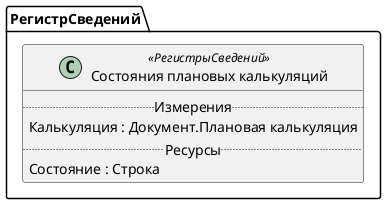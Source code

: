 ﻿@startuml СостоянияПлановыхКалькуляций
'!include templates.wsd
'..\include templates.wsd
class РегистрСведений.СостоянияПлановыхКалькуляций as "Состояния плановых калькуляций" <<РегистрыСведений>>
{
..Измерения..
Калькуляция : Документ.Плановая калькуляция
..Ресурсы..
Состояние : Строка
}
@enduml
